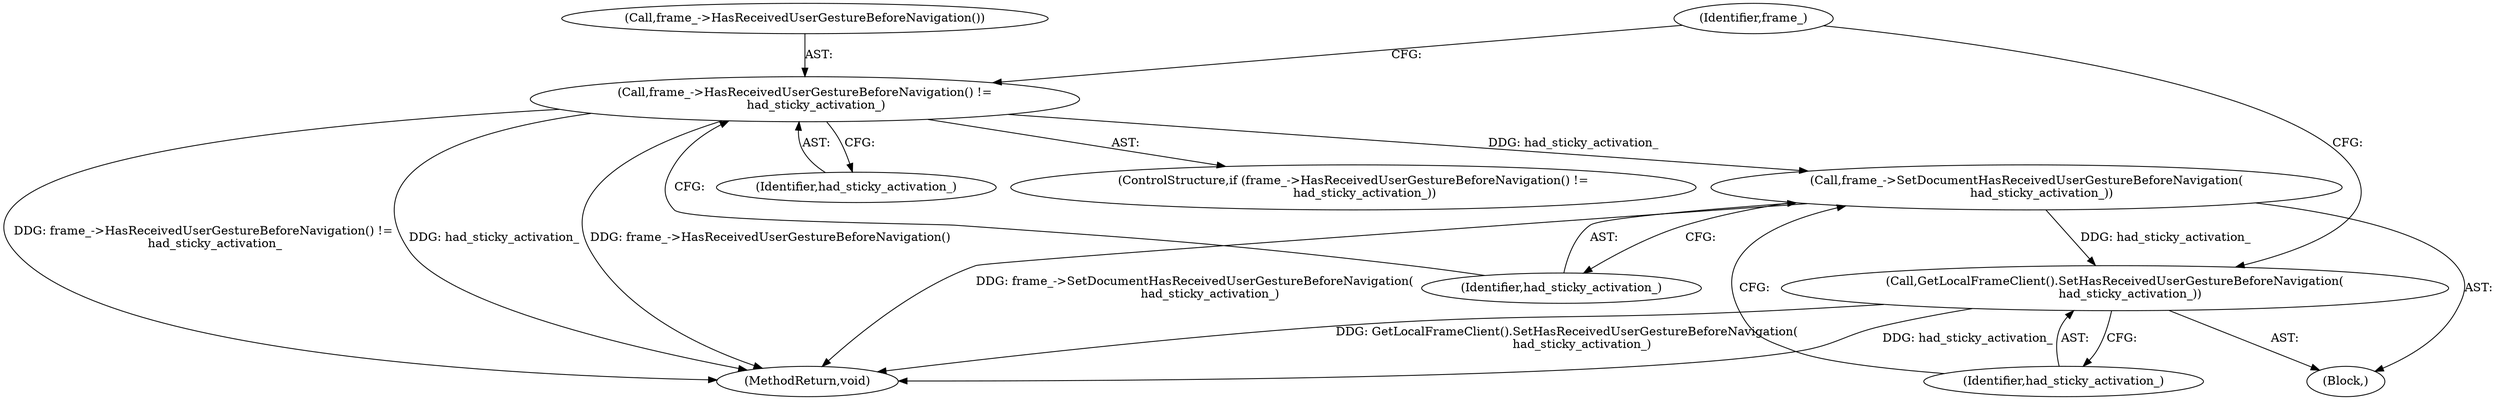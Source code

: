 digraph "0_Chrome_108147dfd1ea159fd3632ef92ccc4ab8952980c7_4@API" {
"1000158" [label="(Call,frame_->HasReceivedUserGestureBeforeNavigation() !=\n      had_sticky_activation_)"];
"1000162" [label="(Call,frame_->SetDocumentHasReceivedUserGestureBeforeNavigation(\n        had_sticky_activation_))"];
"1000164" [label="(Call,GetLocalFrameClient().SetHasReceivedUserGestureBeforeNavigation(\n        had_sticky_activation_))"];
"1000160" [label="(Identifier,had_sticky_activation_)"];
"1000159" [label="(Call,frame_->HasReceivedUserGestureBeforeNavigation())"];
"1000157" [label="(ControlStructure,if (frame_->HasReceivedUserGestureBeforeNavigation() !=\n      had_sticky_activation_))"];
"1000169" [label="(Identifier,frame_)"];
"1000239" [label="(MethodReturn,void)"];
"1000158" [label="(Call,frame_->HasReceivedUserGestureBeforeNavigation() !=\n      had_sticky_activation_)"];
"1000163" [label="(Identifier,had_sticky_activation_)"];
"1000164" [label="(Call,GetLocalFrameClient().SetHasReceivedUserGestureBeforeNavigation(\n        had_sticky_activation_))"];
"1000165" [label="(Identifier,had_sticky_activation_)"];
"1000161" [label="(Block,)"];
"1000162" [label="(Call,frame_->SetDocumentHasReceivedUserGestureBeforeNavigation(\n        had_sticky_activation_))"];
"1000158" -> "1000157"  [label="AST: "];
"1000158" -> "1000160"  [label="CFG: "];
"1000159" -> "1000158"  [label="AST: "];
"1000160" -> "1000158"  [label="AST: "];
"1000163" -> "1000158"  [label="CFG: "];
"1000169" -> "1000158"  [label="CFG: "];
"1000158" -> "1000239"  [label="DDG: frame_->HasReceivedUserGestureBeforeNavigation()"];
"1000158" -> "1000239"  [label="DDG: had_sticky_activation_"];
"1000158" -> "1000239"  [label="DDG: frame_->HasReceivedUserGestureBeforeNavigation() !=\n      had_sticky_activation_"];
"1000158" -> "1000162"  [label="DDG: had_sticky_activation_"];
"1000162" -> "1000161"  [label="AST: "];
"1000162" -> "1000163"  [label="CFG: "];
"1000163" -> "1000162"  [label="AST: "];
"1000165" -> "1000162"  [label="CFG: "];
"1000162" -> "1000239"  [label="DDG: frame_->SetDocumentHasReceivedUserGestureBeforeNavigation(\n        had_sticky_activation_)"];
"1000162" -> "1000164"  [label="DDG: had_sticky_activation_"];
"1000164" -> "1000161"  [label="AST: "];
"1000164" -> "1000165"  [label="CFG: "];
"1000165" -> "1000164"  [label="AST: "];
"1000169" -> "1000164"  [label="CFG: "];
"1000164" -> "1000239"  [label="DDG: GetLocalFrameClient().SetHasReceivedUserGestureBeforeNavigation(\n        had_sticky_activation_)"];
"1000164" -> "1000239"  [label="DDG: had_sticky_activation_"];
}
